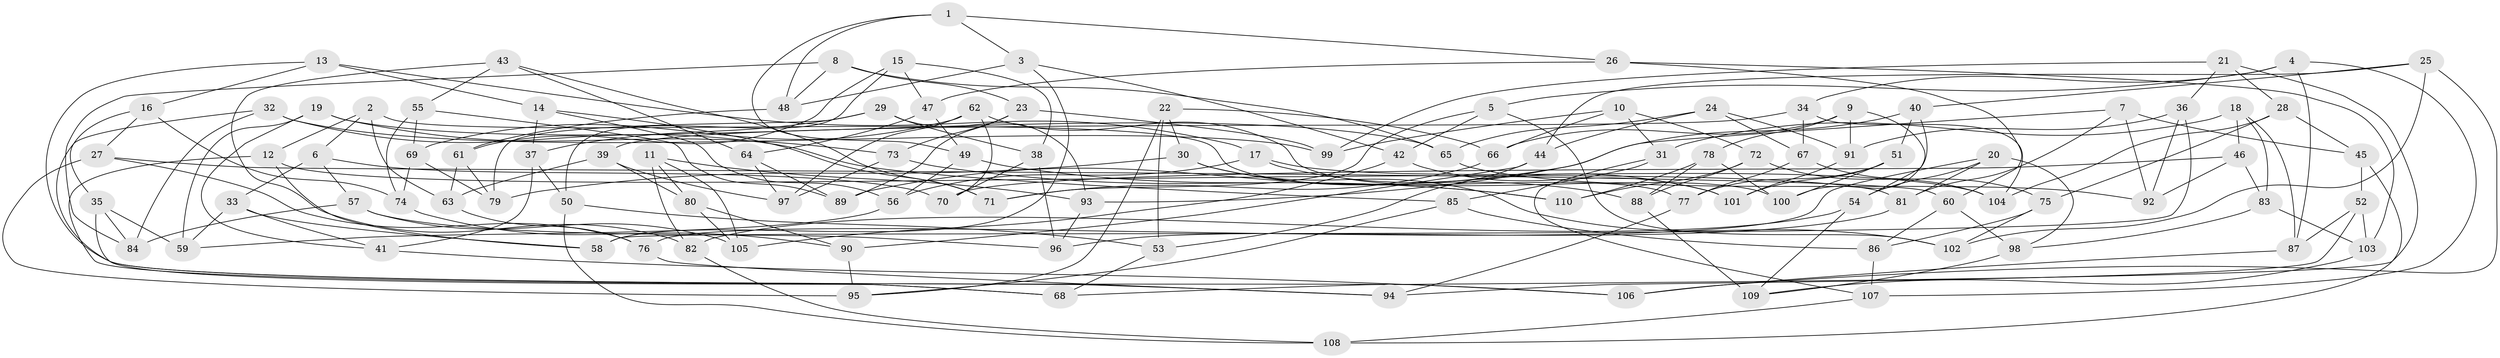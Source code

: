 // Generated by graph-tools (version 1.1) at 2025/50/03/09/25 03:50:46]
// undirected, 110 vertices, 220 edges
graph export_dot {
graph [start="1"]
  node [color=gray90,style=filled];
  1;
  2;
  3;
  4;
  5;
  6;
  7;
  8;
  9;
  10;
  11;
  12;
  13;
  14;
  15;
  16;
  17;
  18;
  19;
  20;
  21;
  22;
  23;
  24;
  25;
  26;
  27;
  28;
  29;
  30;
  31;
  32;
  33;
  34;
  35;
  36;
  37;
  38;
  39;
  40;
  41;
  42;
  43;
  44;
  45;
  46;
  47;
  48;
  49;
  50;
  51;
  52;
  53;
  54;
  55;
  56;
  57;
  58;
  59;
  60;
  61;
  62;
  63;
  64;
  65;
  66;
  67;
  68;
  69;
  70;
  71;
  72;
  73;
  74;
  75;
  76;
  77;
  78;
  79;
  80;
  81;
  82;
  83;
  84;
  85;
  86;
  87;
  88;
  89;
  90;
  91;
  92;
  93;
  94;
  95;
  96;
  97;
  98;
  99;
  100;
  101;
  102;
  103;
  104;
  105;
  106;
  107;
  108;
  109;
  110;
  1 -- 26;
  1 -- 48;
  1 -- 49;
  1 -- 3;
  2 -- 6;
  2 -- 12;
  2 -- 63;
  2 -- 77;
  3 -- 42;
  3 -- 58;
  3 -- 48;
  4 -- 34;
  4 -- 107;
  4 -- 87;
  4 -- 5;
  5 -- 42;
  5 -- 71;
  5 -- 102;
  6 -- 33;
  6 -- 70;
  6 -- 57;
  7 -- 92;
  7 -- 89;
  7 -- 81;
  7 -- 45;
  8 -- 23;
  8 -- 84;
  8 -- 65;
  8 -- 48;
  9 -- 66;
  9 -- 54;
  9 -- 91;
  9 -- 78;
  10 -- 31;
  10 -- 99;
  10 -- 66;
  10 -- 72;
  11 -- 105;
  11 -- 82;
  11 -- 80;
  11 -- 93;
  12 -- 58;
  12 -- 68;
  12 -- 81;
  13 -- 17;
  13 -- 16;
  13 -- 14;
  13 -- 106;
  14 -- 71;
  14 -- 37;
  14 -- 56;
  15 -- 38;
  15 -- 47;
  15 -- 50;
  15 -- 61;
  16 -- 27;
  16 -- 35;
  16 -- 74;
  17 -- 56;
  17 -- 104;
  17 -- 101;
  18 -- 83;
  18 -- 46;
  18 -- 31;
  18 -- 87;
  19 -- 65;
  19 -- 59;
  19 -- 73;
  19 -- 41;
  20 -- 81;
  20 -- 98;
  20 -- 76;
  20 -- 54;
  21 -- 68;
  21 -- 28;
  21 -- 36;
  21 -- 99;
  22 -- 95;
  22 -- 53;
  22 -- 66;
  22 -- 30;
  23 -- 89;
  23 -- 73;
  23 -- 99;
  24 -- 91;
  24 -- 65;
  24 -- 44;
  24 -- 67;
  25 -- 40;
  25 -- 44;
  25 -- 106;
  25 -- 102;
  26 -- 103;
  26 -- 47;
  26 -- 60;
  27 -- 76;
  27 -- 95;
  27 -- 60;
  28 -- 104;
  28 -- 75;
  28 -- 45;
  29 -- 93;
  29 -- 38;
  29 -- 79;
  29 -- 37;
  30 -- 102;
  30 -- 79;
  30 -- 88;
  31 -- 85;
  31 -- 107;
  32 -- 84;
  32 -- 94;
  32 -- 85;
  32 -- 99;
  33 -- 58;
  33 -- 59;
  33 -- 41;
  34 -- 39;
  34 -- 104;
  34 -- 67;
  35 -- 68;
  35 -- 59;
  35 -- 84;
  36 -- 91;
  36 -- 58;
  36 -- 92;
  37 -- 50;
  37 -- 41;
  38 -- 96;
  38 -- 70;
  39 -- 97;
  39 -- 63;
  39 -- 80;
  40 -- 100;
  40 -- 51;
  40 -- 93;
  41 -- 106;
  42 -- 101;
  42 -- 105;
  43 -- 71;
  43 -- 64;
  43 -- 82;
  43 -- 55;
  44 -- 90;
  44 -- 53;
  45 -- 108;
  45 -- 52;
  46 -- 83;
  46 -- 92;
  46 -- 70;
  47 -- 49;
  47 -- 64;
  48 -- 61;
  49 -- 56;
  49 -- 110;
  50 -- 53;
  50 -- 108;
  51 -- 100;
  51 -- 101;
  51 -- 77;
  52 -- 103;
  52 -- 87;
  52 -- 94;
  53 -- 68;
  54 -- 82;
  54 -- 109;
  55 -- 74;
  55 -- 69;
  55 -- 89;
  56 -- 59;
  57 -- 105;
  57 -- 84;
  57 -- 96;
  60 -- 86;
  60 -- 98;
  61 -- 63;
  61 -- 79;
  62 -- 97;
  62 -- 69;
  62 -- 100;
  62 -- 70;
  63 -- 76;
  64 -- 97;
  64 -- 89;
  65 -- 92;
  66 -- 71;
  67 -- 77;
  67 -- 75;
  69 -- 79;
  69 -- 74;
  72 -- 104;
  72 -- 88;
  72 -- 110;
  73 -- 110;
  73 -- 97;
  74 -- 90;
  75 -- 86;
  75 -- 102;
  76 -- 94;
  77 -- 94;
  78 -- 110;
  78 -- 100;
  78 -- 88;
  80 -- 90;
  80 -- 105;
  81 -- 96;
  82 -- 108;
  83 -- 103;
  83 -- 98;
  85 -- 95;
  85 -- 86;
  86 -- 107;
  87 -- 106;
  88 -- 109;
  90 -- 95;
  91 -- 101;
  93 -- 96;
  98 -- 109;
  103 -- 109;
  107 -- 108;
}
